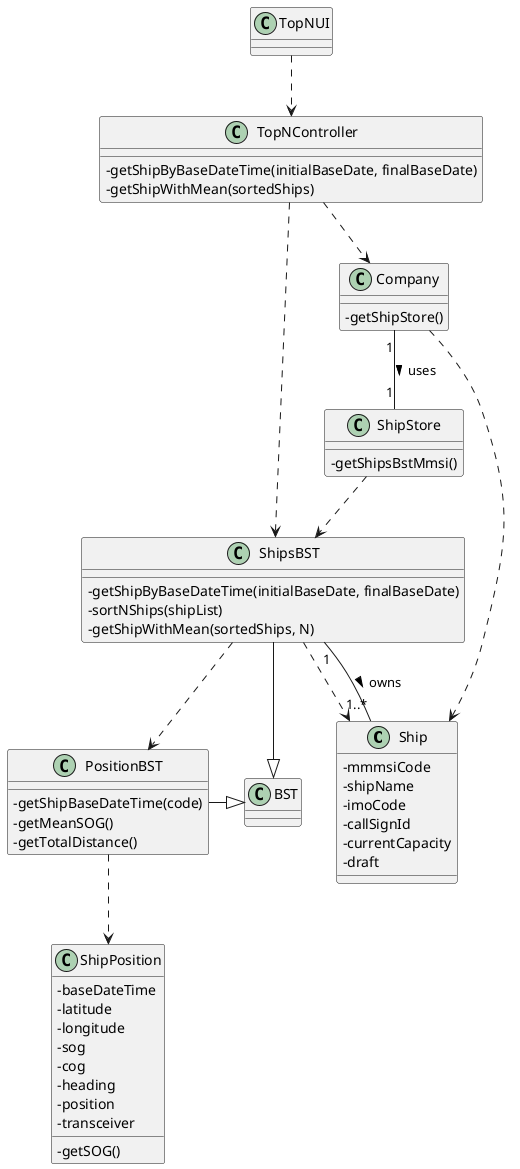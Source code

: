 @startuml

skinparam classAttributeIconSize 0


class Ship {
    -mmmsiCode
    -shipName
    -imoCode
    -callSignId
    -currentCapacity /'added by us'/
    -draft
}

class ShipPosition {
    -baseDateTime
    -latitude
    -longitude
    -sog
    -cog
    -heading
    -position
    -transceiver
    -getSOG()
}

class ShipStore {
    -getShipsBstMmsi()
}


class TopNUI {}

class TopNController {
    -getShipByBaseDateTime(initialBaseDate, finalBaseDate)
    -getShipWithMean(sortedShips)
}

class ShipsBST{
    -getShipByBaseDateTime(initialBaseDate, finalBaseDate)
    -sortNShips(shipList)
    -getShipWithMean(sortedShips, N)
}

class PositionBST{
    -getShipBaseDateTime(code)
    -getMeanSOG()
    -getTotalDistance()
}
class Company {
    -getShipStore()
}

class BST{}

Company "1" -- "1" ShipStore : uses >
ShipStore ..> ShipsBST
ShipsBST ..> PositionBST
ShipsBST "1" -- "1..*" Ship : owns >
TopNUI ..> TopNController
TopNController ..> ShipsBST
TopNController ..> Company
ShipsBST ..> Ship
PositionBST ..> ShipPosition
Company ..> Ship
ShipsBST -|> BST
PositionBST -|> BST


@enduml